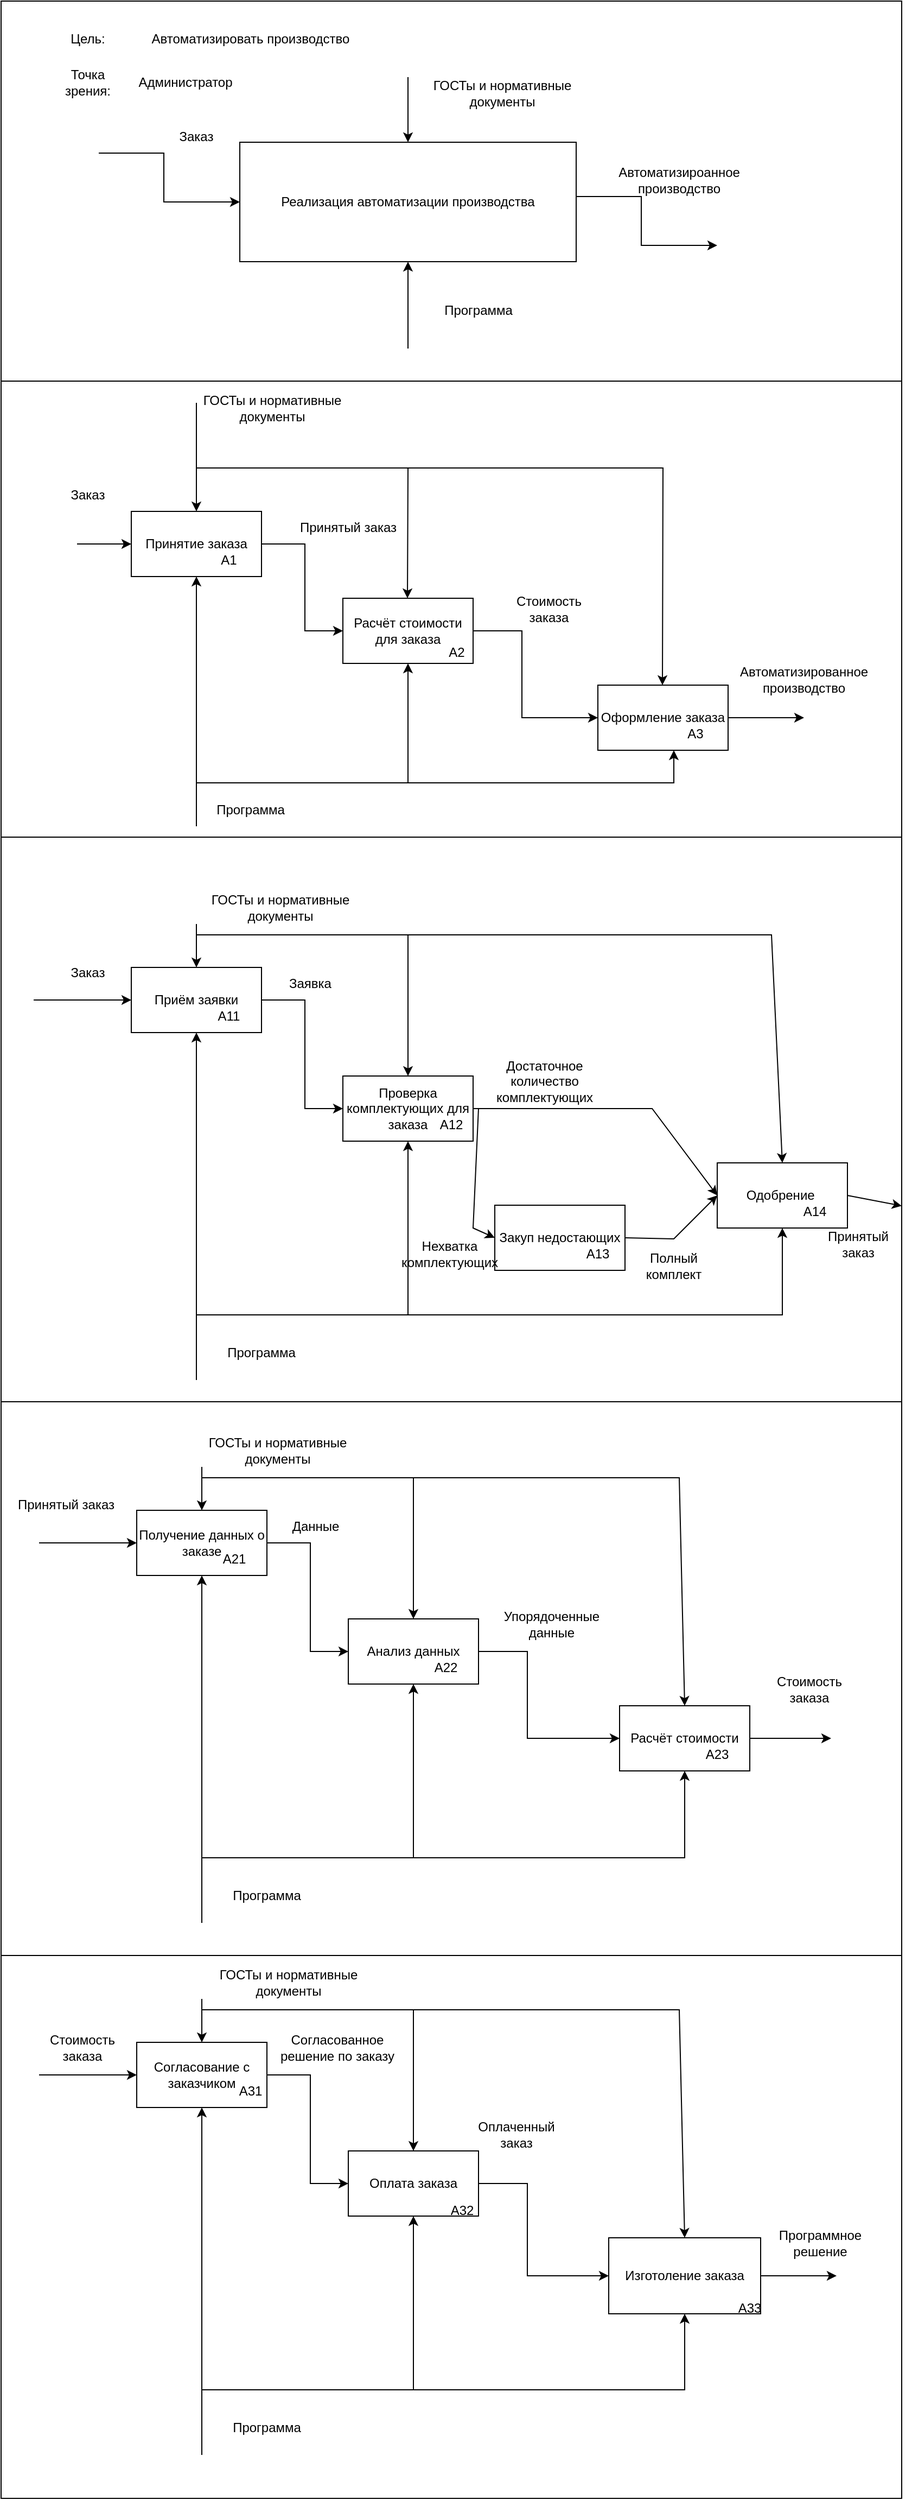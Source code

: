 <mxfile version="22.0.8" type="github">
  <diagram name="Страница — 1" id="eFICceeORej1MZvHSRXp">
    <mxGraphModel dx="1009" dy="542" grid="1" gridSize="10" guides="1" tooltips="1" connect="1" arrows="1" fold="1" page="1" pageScale="1" pageWidth="827" pageHeight="1169" math="0" shadow="0">
      <root>
        <mxCell id="0" />
        <mxCell id="1" parent="0" />
        <mxCell id="Fm9rnHp7RG0YBLzyEwUu-113" value="" style="rounded=0;whiteSpace=wrap;html=1;" vertex="1" parent="1">
          <mxGeometry y="1800" width="830" height="500" as="geometry" />
        </mxCell>
        <mxCell id="Fm9rnHp7RG0YBLzyEwUu-111" value="" style="rounded=0;whiteSpace=wrap;html=1;" vertex="1" parent="1">
          <mxGeometry y="1290" width="830" height="510" as="geometry" />
        </mxCell>
        <mxCell id="Fm9rnHp7RG0YBLzyEwUu-110" value="" style="rounded=0;whiteSpace=wrap;html=1;" vertex="1" parent="1">
          <mxGeometry y="770" width="830" height="520" as="geometry" />
        </mxCell>
        <mxCell id="Fm9rnHp7RG0YBLzyEwUu-38" value="" style="rounded=0;whiteSpace=wrap;html=1;shadow=0;" vertex="1" parent="1">
          <mxGeometry y="350" width="830" height="420" as="geometry" />
        </mxCell>
        <mxCell id="Fm9rnHp7RG0YBLzyEwUu-37" value="" style="rounded=0;whiteSpace=wrap;html=1;shadow=0;" vertex="1" parent="1">
          <mxGeometry width="830" height="350" as="geometry" />
        </mxCell>
        <mxCell id="Fm9rnHp7RG0YBLzyEwUu-2" value="Реализация автоматизации производства" style="rounded=0;whiteSpace=wrap;html=1;" vertex="1" parent="1">
          <mxGeometry x="220" y="130" width="310" height="110" as="geometry" />
        </mxCell>
        <mxCell id="Fm9rnHp7RG0YBLzyEwUu-3" value="" style="endArrow=classic;html=1;rounded=0;entryX=0;entryY=0.5;entryDx=0;entryDy=0;" edge="1" parent="1" target="Fm9rnHp7RG0YBLzyEwUu-2">
          <mxGeometry width="50" height="50" relative="1" as="geometry">
            <mxPoint x="90" y="140" as="sourcePoint" />
            <mxPoint x="140" y="190" as="targetPoint" />
            <Array as="points">
              <mxPoint x="150" y="140" />
              <mxPoint x="150" y="185" />
            </Array>
          </mxGeometry>
        </mxCell>
        <mxCell id="Fm9rnHp7RG0YBLzyEwUu-4" value="" style="endArrow=classic;html=1;rounded=0;entryX=0;entryY=0.5;entryDx=0;entryDy=0;" edge="1" parent="1">
          <mxGeometry width="50" height="50" relative="1" as="geometry">
            <mxPoint x="530" y="180" as="sourcePoint" />
            <mxPoint x="660" y="225" as="targetPoint" />
            <Array as="points">
              <mxPoint x="590" y="180" />
              <mxPoint x="590" y="225" />
            </Array>
          </mxGeometry>
        </mxCell>
        <mxCell id="Fm9rnHp7RG0YBLzyEwUu-5" value="Заказ" style="text;html=1;strokeColor=none;fillColor=none;align=center;verticalAlign=middle;whiteSpace=wrap;rounded=0;" vertex="1" parent="1">
          <mxGeometry x="150" y="110" width="60" height="30" as="geometry" />
        </mxCell>
        <mxCell id="Fm9rnHp7RG0YBLzyEwUu-6" value="Автоматизироанное производство" style="text;html=1;strokeColor=none;fillColor=none;align=center;verticalAlign=middle;whiteSpace=wrap;rounded=0;" vertex="1" parent="1">
          <mxGeometry x="580" y="150" width="90" height="30" as="geometry" />
        </mxCell>
        <mxCell id="Fm9rnHp7RG0YBLzyEwUu-7" value="Цель:" style="text;html=1;strokeColor=none;fillColor=none;align=center;verticalAlign=middle;whiteSpace=wrap;rounded=0;" vertex="1" parent="1">
          <mxGeometry x="50" y="20" width="60" height="30" as="geometry" />
        </mxCell>
        <mxCell id="Fm9rnHp7RG0YBLzyEwUu-8" value="Точка зрения:" style="text;html=1;strokeColor=none;fillColor=none;align=center;verticalAlign=middle;whiteSpace=wrap;rounded=0;" vertex="1" parent="1">
          <mxGeometry x="50" y="60" width="60" height="30" as="geometry" />
        </mxCell>
        <mxCell id="Fm9rnHp7RG0YBLzyEwUu-9" value="Автоматизировать производство" style="text;html=1;strokeColor=none;fillColor=none;align=center;verticalAlign=middle;whiteSpace=wrap;rounded=0;" vertex="1" parent="1">
          <mxGeometry x="110" y="20" width="240" height="30" as="geometry" />
        </mxCell>
        <mxCell id="Fm9rnHp7RG0YBLzyEwUu-10" value="Администратор" style="text;html=1;strokeColor=none;fillColor=none;align=center;verticalAlign=middle;whiteSpace=wrap;rounded=0;" vertex="1" parent="1">
          <mxGeometry x="110" y="60" width="120" height="30" as="geometry" />
        </mxCell>
        <mxCell id="Fm9rnHp7RG0YBLzyEwUu-11" value="" style="endArrow=classic;html=1;rounded=0;entryX=0.5;entryY=0;entryDx=0;entryDy=0;" edge="1" parent="1" target="Fm9rnHp7RG0YBLzyEwUu-2">
          <mxGeometry width="50" height="50" relative="1" as="geometry">
            <mxPoint x="375" y="70" as="sourcePoint" />
            <mxPoint x="390" y="60" as="targetPoint" />
          </mxGeometry>
        </mxCell>
        <mxCell id="Fm9rnHp7RG0YBLzyEwUu-12" value="ГОСТы и нормативные документы" style="text;html=1;strokeColor=none;fillColor=none;align=center;verticalAlign=middle;whiteSpace=wrap;rounded=0;" vertex="1" parent="1">
          <mxGeometry x="384" y="70" width="156" height="30" as="geometry" />
        </mxCell>
        <mxCell id="Fm9rnHp7RG0YBLzyEwUu-13" value="" style="endArrow=classic;html=1;rounded=0;entryX=0.5;entryY=1;entryDx=0;entryDy=0;" edge="1" parent="1" target="Fm9rnHp7RG0YBLzyEwUu-2">
          <mxGeometry width="50" height="50" relative="1" as="geometry">
            <mxPoint x="375" y="320" as="sourcePoint" />
            <mxPoint x="360" y="280" as="targetPoint" />
          </mxGeometry>
        </mxCell>
        <mxCell id="Fm9rnHp7RG0YBLzyEwUu-14" value="Программа" style="text;html=1;strokeColor=none;fillColor=none;align=center;verticalAlign=middle;whiteSpace=wrap;rounded=0;" vertex="1" parent="1">
          <mxGeometry x="390" y="270" width="100" height="30" as="geometry" />
        </mxCell>
        <mxCell id="Fm9rnHp7RG0YBLzyEwUu-15" value="Принятие заказа" style="rounded=0;whiteSpace=wrap;html=1;" vertex="1" parent="1">
          <mxGeometry x="120" y="470" width="120" height="60" as="geometry" />
        </mxCell>
        <mxCell id="Fm9rnHp7RG0YBLzyEwUu-16" value="Расчёт стоимости для заказа" style="rounded=0;whiteSpace=wrap;html=1;" vertex="1" parent="1">
          <mxGeometry x="315" y="550" width="120" height="60" as="geometry" />
        </mxCell>
        <mxCell id="Fm9rnHp7RG0YBLzyEwUu-17" value="Оформление заказа" style="rounded=0;whiteSpace=wrap;html=1;" vertex="1" parent="1">
          <mxGeometry x="550" y="630" width="120" height="60" as="geometry" />
        </mxCell>
        <mxCell id="Fm9rnHp7RG0YBLzyEwUu-18" value="" style="endArrow=classic;html=1;rounded=0;entryX=0;entryY=0.5;entryDx=0;entryDy=0;" edge="1" parent="1" target="Fm9rnHp7RG0YBLzyEwUu-15">
          <mxGeometry width="50" height="50" relative="1" as="geometry">
            <mxPoint x="70" y="500" as="sourcePoint" />
            <mxPoint x="80" y="490" as="targetPoint" />
          </mxGeometry>
        </mxCell>
        <mxCell id="Fm9rnHp7RG0YBLzyEwUu-19" value="" style="endArrow=classic;html=1;rounded=0;exitX=1;exitY=0.5;exitDx=0;exitDy=0;entryX=0;entryY=0.5;entryDx=0;entryDy=0;" edge="1" parent="1" source="Fm9rnHp7RG0YBLzyEwUu-15" target="Fm9rnHp7RG0YBLzyEwUu-16">
          <mxGeometry width="50" height="50" relative="1" as="geometry">
            <mxPoint x="240" y="580" as="sourcePoint" />
            <mxPoint x="290" y="530" as="targetPoint" />
            <Array as="points">
              <mxPoint x="280" y="500" />
              <mxPoint x="280" y="580" />
            </Array>
          </mxGeometry>
        </mxCell>
        <mxCell id="Fm9rnHp7RG0YBLzyEwUu-20" value="" style="endArrow=classic;html=1;rounded=0;entryX=0;entryY=0.5;entryDx=0;entryDy=0;exitX=1;exitY=0.5;exitDx=0;exitDy=0;" edge="1" parent="1" source="Fm9rnHp7RG0YBLzyEwUu-16" target="Fm9rnHp7RG0YBLzyEwUu-17">
          <mxGeometry width="50" height="50" relative="1" as="geometry">
            <mxPoint x="460" y="690" as="sourcePoint" />
            <mxPoint x="510" y="640" as="targetPoint" />
            <Array as="points">
              <mxPoint x="480" y="580" />
              <mxPoint x="480" y="660" />
            </Array>
          </mxGeometry>
        </mxCell>
        <mxCell id="Fm9rnHp7RG0YBLzyEwUu-21" value="" style="endArrow=classic;html=1;rounded=0;entryX=0.5;entryY=0;entryDx=0;entryDy=0;" edge="1" parent="1" target="Fm9rnHp7RG0YBLzyEwUu-15">
          <mxGeometry width="50" height="50" relative="1" as="geometry">
            <mxPoint x="180" y="370" as="sourcePoint" />
            <mxPoint x="180" y="300" as="targetPoint" />
          </mxGeometry>
        </mxCell>
        <mxCell id="Fm9rnHp7RG0YBLzyEwUu-22" value="" style="endArrow=classic;html=1;rounded=0;entryX=0.5;entryY=1;entryDx=0;entryDy=0;" edge="1" parent="1" target="Fm9rnHp7RG0YBLzyEwUu-15">
          <mxGeometry width="50" height="50" relative="1" as="geometry">
            <mxPoint x="180" y="760" as="sourcePoint" />
            <mxPoint x="179.5" y="550" as="targetPoint" />
          </mxGeometry>
        </mxCell>
        <mxCell id="Fm9rnHp7RG0YBLzyEwUu-23" value="" style="endArrow=classic;html=1;rounded=0;entryX=0.5;entryY=0;entryDx=0;entryDy=0;" edge="1" parent="1">
          <mxGeometry width="50" height="50" relative="1" as="geometry">
            <mxPoint x="370" y="430" as="sourcePoint" />
            <mxPoint x="609.5" y="630" as="targetPoint" />
            <Array as="points">
              <mxPoint x="610" y="430" />
            </Array>
          </mxGeometry>
        </mxCell>
        <mxCell id="Fm9rnHp7RG0YBLzyEwUu-25" value="" style="endArrow=classic;html=1;rounded=0;entryX=0.5;entryY=0;entryDx=0;entryDy=0;" edge="1" parent="1">
          <mxGeometry width="50" height="50" relative="1" as="geometry">
            <mxPoint x="180" y="430" as="sourcePoint" />
            <mxPoint x="374.5" y="550" as="targetPoint" />
            <Array as="points">
              <mxPoint x="375" y="430" />
            </Array>
          </mxGeometry>
        </mxCell>
        <mxCell id="Fm9rnHp7RG0YBLzyEwUu-26" value="" style="endArrow=classic;html=1;rounded=0;" edge="1" parent="1">
          <mxGeometry width="50" height="50" relative="1" as="geometry">
            <mxPoint x="360" y="720" as="sourcePoint" />
            <mxPoint x="620" y="690" as="targetPoint" />
            <Array as="points">
              <mxPoint x="620" y="720" />
            </Array>
          </mxGeometry>
        </mxCell>
        <mxCell id="Fm9rnHp7RG0YBLzyEwUu-27" value="" style="endArrow=classic;html=1;rounded=0;entryX=0.5;entryY=1;entryDx=0;entryDy=0;" edge="1" parent="1" target="Fm9rnHp7RG0YBLzyEwUu-16">
          <mxGeometry width="50" height="50" relative="1" as="geometry">
            <mxPoint x="180" y="720" as="sourcePoint" />
            <mxPoint x="310" y="700" as="targetPoint" />
            <Array as="points">
              <mxPoint x="375" y="720" />
            </Array>
          </mxGeometry>
        </mxCell>
        <mxCell id="Fm9rnHp7RG0YBLzyEwUu-28" value="ГОСТы и нормативные документы" style="text;html=1;strokeColor=none;fillColor=none;align=center;verticalAlign=middle;whiteSpace=wrap;rounded=0;" vertex="1" parent="1">
          <mxGeometry x="180" y="360" width="140" height="30" as="geometry" />
        </mxCell>
        <mxCell id="Fm9rnHp7RG0YBLzyEwUu-29" value="Программа" style="text;html=1;strokeColor=none;fillColor=none;align=center;verticalAlign=middle;whiteSpace=wrap;rounded=0;" vertex="1" parent="1">
          <mxGeometry x="185" y="730" width="90" height="30" as="geometry" />
        </mxCell>
        <mxCell id="Fm9rnHp7RG0YBLzyEwUu-30" value="" style="endArrow=classic;html=1;rounded=0;exitX=1;exitY=0.5;exitDx=0;exitDy=0;" edge="1" parent="1" source="Fm9rnHp7RG0YBLzyEwUu-17">
          <mxGeometry width="50" height="50" relative="1" as="geometry">
            <mxPoint x="690" y="670" as="sourcePoint" />
            <mxPoint x="740" y="660" as="targetPoint" />
          </mxGeometry>
        </mxCell>
        <mxCell id="Fm9rnHp7RG0YBLzyEwUu-31" value="Заказ" style="text;html=1;strokeColor=none;fillColor=none;align=center;verticalAlign=middle;whiteSpace=wrap;rounded=0;" vertex="1" parent="1">
          <mxGeometry x="50" y="440" width="60" height="30" as="geometry" />
        </mxCell>
        <mxCell id="Fm9rnHp7RG0YBLzyEwUu-32" value="Автоматизированное производство" style="text;html=1;strokeColor=none;fillColor=none;align=center;verticalAlign=middle;whiteSpace=wrap;rounded=0;" vertex="1" parent="1">
          <mxGeometry x="680" y="610" width="120" height="30" as="geometry" />
        </mxCell>
        <mxCell id="Fm9rnHp7RG0YBLzyEwUu-33" value="А1" style="text;html=1;strokeColor=none;fillColor=none;align=center;verticalAlign=middle;whiteSpace=wrap;rounded=0;" vertex="1" parent="1">
          <mxGeometry x="180" y="500" width="60" height="30" as="geometry" />
        </mxCell>
        <mxCell id="Fm9rnHp7RG0YBLzyEwUu-34" value="А2" style="text;html=1;strokeColor=none;fillColor=none;align=center;verticalAlign=middle;whiteSpace=wrap;rounded=0;" vertex="1" parent="1">
          <mxGeometry x="390" y="585" width="60" height="30" as="geometry" />
        </mxCell>
        <mxCell id="Fm9rnHp7RG0YBLzyEwUu-35" value="А3" style="text;html=1;strokeColor=none;fillColor=none;align=center;verticalAlign=middle;whiteSpace=wrap;rounded=0;" vertex="1" parent="1">
          <mxGeometry x="610" y="660" width="60" height="30" as="geometry" />
        </mxCell>
        <mxCell id="Fm9rnHp7RG0YBLzyEwUu-40" value="Приём заявки" style="rounded=0;whiteSpace=wrap;html=1;" vertex="1" parent="1">
          <mxGeometry x="120" y="890" width="120" height="60" as="geometry" />
        </mxCell>
        <mxCell id="Fm9rnHp7RG0YBLzyEwUu-41" value="Проверка комплектующих для заказа" style="rounded=0;whiteSpace=wrap;html=1;" vertex="1" parent="1">
          <mxGeometry x="315" y="990" width="120" height="60" as="geometry" />
        </mxCell>
        <mxCell id="Fm9rnHp7RG0YBLzyEwUu-42" value="Одобрение&amp;nbsp;" style="rounded=0;whiteSpace=wrap;html=1;" vertex="1" parent="1">
          <mxGeometry x="660" y="1070" width="120" height="60" as="geometry" />
        </mxCell>
        <mxCell id="Fm9rnHp7RG0YBLzyEwUu-43" value="" style="endArrow=classic;html=1;rounded=0;entryX=0;entryY=0.5;entryDx=0;entryDy=0;" edge="1" parent="1" target="Fm9rnHp7RG0YBLzyEwUu-41">
          <mxGeometry width="50" height="50" relative="1" as="geometry">
            <mxPoint x="240" y="920" as="sourcePoint" />
            <mxPoint x="290" y="870" as="targetPoint" />
            <Array as="points">
              <mxPoint x="280" y="920" />
              <mxPoint x="280" y="1020" />
            </Array>
          </mxGeometry>
        </mxCell>
        <mxCell id="Fm9rnHp7RG0YBLzyEwUu-45" value="Принятый заказ" style="text;html=1;strokeColor=none;fillColor=none;align=center;verticalAlign=middle;whiteSpace=wrap;rounded=0;" vertex="1" parent="1">
          <mxGeometry x="270" y="470" width="100" height="30" as="geometry" />
        </mxCell>
        <mxCell id="Fm9rnHp7RG0YBLzyEwUu-46" value="Стоимость заказа" style="text;html=1;strokeColor=none;fillColor=none;align=center;verticalAlign=middle;whiteSpace=wrap;rounded=0;" vertex="1" parent="1">
          <mxGeometry x="460" y="545" width="90" height="30" as="geometry" />
        </mxCell>
        <mxCell id="Fm9rnHp7RG0YBLzyEwUu-47" value="" style="endArrow=classic;html=1;rounded=0;entryX=0.5;entryY=1;entryDx=0;entryDy=0;" edge="1" parent="1" target="Fm9rnHp7RG0YBLzyEwUu-40">
          <mxGeometry width="50" height="50" relative="1" as="geometry">
            <mxPoint x="180" y="1270" as="sourcePoint" />
            <mxPoint x="170" y="1010" as="targetPoint" />
            <Array as="points">
              <mxPoint x="180" y="1220" />
            </Array>
          </mxGeometry>
        </mxCell>
        <mxCell id="Fm9rnHp7RG0YBLzyEwUu-48" value="" style="endArrow=classic;html=1;rounded=0;entryX=0.5;entryY=1;entryDx=0;entryDy=0;" edge="1" parent="1" target="Fm9rnHp7RG0YBLzyEwUu-41">
          <mxGeometry width="50" height="50" relative="1" as="geometry">
            <mxPoint x="180" y="1210" as="sourcePoint" />
            <mxPoint x="380" y="1090" as="targetPoint" />
            <Array as="points">
              <mxPoint x="375" y="1210" />
            </Array>
          </mxGeometry>
        </mxCell>
        <mxCell id="Fm9rnHp7RG0YBLzyEwUu-49" value="" style="endArrow=classic;html=1;rounded=0;entryX=0.5;entryY=1;entryDx=0;entryDy=0;" edge="1" parent="1" target="Fm9rnHp7RG0YBLzyEwUu-42">
          <mxGeometry width="50" height="50" relative="1" as="geometry">
            <mxPoint x="370" y="1210" as="sourcePoint" />
            <mxPoint x="620" y="1170" as="targetPoint" />
            <Array as="points">
              <mxPoint x="720" y="1210" />
            </Array>
          </mxGeometry>
        </mxCell>
        <mxCell id="Fm9rnHp7RG0YBLzyEwUu-50" value="" style="endArrow=classic;html=1;rounded=0;entryX=0;entryY=0.5;entryDx=0;entryDy=0;" edge="1" parent="1" target="Fm9rnHp7RG0YBLzyEwUu-40">
          <mxGeometry width="50" height="50" relative="1" as="geometry">
            <mxPoint x="30" y="920" as="sourcePoint" />
            <mxPoint x="80" y="920" as="targetPoint" />
          </mxGeometry>
        </mxCell>
        <mxCell id="Fm9rnHp7RG0YBLzyEwUu-51" value="" style="endArrow=classic;html=1;rounded=0;entryX=0.5;entryY=0;entryDx=0;entryDy=0;" edge="1" parent="1" target="Fm9rnHp7RG0YBLzyEwUu-40">
          <mxGeometry width="50" height="50" relative="1" as="geometry">
            <mxPoint x="180" y="850" as="sourcePoint" />
            <mxPoint x="200" y="840" as="targetPoint" />
          </mxGeometry>
        </mxCell>
        <mxCell id="Fm9rnHp7RG0YBLzyEwUu-52" value="" style="endArrow=classic;html=1;rounded=0;entryX=0.5;entryY=0;entryDx=0;entryDy=0;" edge="1" parent="1" target="Fm9rnHp7RG0YBLzyEwUu-41">
          <mxGeometry width="50" height="50" relative="1" as="geometry">
            <mxPoint x="180" y="860" as="sourcePoint" />
            <mxPoint x="370" y="870" as="targetPoint" />
            <Array as="points">
              <mxPoint x="375" y="860" />
            </Array>
          </mxGeometry>
        </mxCell>
        <mxCell id="Fm9rnHp7RG0YBLzyEwUu-53" value="" style="endArrow=classic;html=1;rounded=0;entryX=0.5;entryY=0;entryDx=0;entryDy=0;" edge="1" parent="1" target="Fm9rnHp7RG0YBLzyEwUu-42">
          <mxGeometry width="50" height="50" relative="1" as="geometry">
            <mxPoint x="360" y="860" as="sourcePoint" />
            <mxPoint x="560" y="880" as="targetPoint" />
            <Array as="points">
              <mxPoint x="710" y="860" />
            </Array>
          </mxGeometry>
        </mxCell>
        <mxCell id="Fm9rnHp7RG0YBLzyEwUu-54" value="" style="endArrow=classic;html=1;rounded=0;exitX=1;exitY=0.5;exitDx=0;exitDy=0;" edge="1" parent="1" source="Fm9rnHp7RG0YBLzyEwUu-42" target="Fm9rnHp7RG0YBLzyEwUu-110">
          <mxGeometry width="50" height="50" relative="1" as="geometry">
            <mxPoint x="710" y="1120" as="sourcePoint" />
            <mxPoint x="760" y="1100" as="targetPoint" />
          </mxGeometry>
        </mxCell>
        <mxCell id="Fm9rnHp7RG0YBLzyEwUu-55" value="Заказ" style="text;html=1;strokeColor=none;fillColor=none;align=center;verticalAlign=middle;whiteSpace=wrap;rounded=0;" vertex="1" parent="1">
          <mxGeometry x="50" y="880" width="60" height="30" as="geometry" />
        </mxCell>
        <mxCell id="Fm9rnHp7RG0YBLzyEwUu-56" value="ГОСТы и нормативные документы" style="text;html=1;strokeColor=none;fillColor=none;align=center;verticalAlign=middle;whiteSpace=wrap;rounded=0;" vertex="1" parent="1">
          <mxGeometry x="185" y="820" width="145" height="30" as="geometry" />
        </mxCell>
        <mxCell id="Fm9rnHp7RG0YBLzyEwUu-57" value="Заявка" style="text;html=1;strokeColor=none;fillColor=none;align=center;verticalAlign=middle;whiteSpace=wrap;rounded=0;" vertex="1" parent="1">
          <mxGeometry x="255" y="890" width="60" height="30" as="geometry" />
        </mxCell>
        <mxCell id="Fm9rnHp7RG0YBLzyEwUu-59" value="Принятый заказ" style="text;html=1;strokeColor=none;fillColor=none;align=center;verticalAlign=middle;whiteSpace=wrap;rounded=0;" vertex="1" parent="1">
          <mxGeometry x="750" y="1130" width="80" height="30" as="geometry" />
        </mxCell>
        <mxCell id="Fm9rnHp7RG0YBLzyEwUu-60" value="Программа" style="text;html=1;strokeColor=none;fillColor=none;align=center;verticalAlign=middle;whiteSpace=wrap;rounded=0;" vertex="1" parent="1">
          <mxGeometry x="200" y="1230" width="80" height="30" as="geometry" />
        </mxCell>
        <mxCell id="Fm9rnHp7RG0YBLzyEwUu-61" value="А11" style="text;html=1;strokeColor=none;fillColor=none;align=center;verticalAlign=middle;whiteSpace=wrap;rounded=0;" vertex="1" parent="1">
          <mxGeometry x="180" y="920" width="60" height="30" as="geometry" />
        </mxCell>
        <mxCell id="Fm9rnHp7RG0YBLzyEwUu-62" value="А12" style="text;html=1;strokeColor=none;fillColor=none;align=center;verticalAlign=middle;whiteSpace=wrap;rounded=0;" vertex="1" parent="1">
          <mxGeometry x="385" y="1020" width="60" height="30" as="geometry" />
        </mxCell>
        <mxCell id="Fm9rnHp7RG0YBLzyEwUu-63" value="А14" style="text;html=1;strokeColor=none;fillColor=none;align=center;verticalAlign=middle;whiteSpace=wrap;rounded=0;" vertex="1" parent="1">
          <mxGeometry x="720" y="1100" width="60" height="30" as="geometry" />
        </mxCell>
        <mxCell id="Fm9rnHp7RG0YBLzyEwUu-64" value="Получение данных о заказе" style="rounded=0;whiteSpace=wrap;html=1;" vertex="1" parent="1">
          <mxGeometry x="125" y="1390" width="120" height="60" as="geometry" />
        </mxCell>
        <mxCell id="Fm9rnHp7RG0YBLzyEwUu-65" value="Анализ данных" style="rounded=0;whiteSpace=wrap;html=1;" vertex="1" parent="1">
          <mxGeometry x="320" y="1490" width="120" height="60" as="geometry" />
        </mxCell>
        <mxCell id="Fm9rnHp7RG0YBLzyEwUu-66" value="Расчёт стоимости" style="rounded=0;whiteSpace=wrap;html=1;" vertex="1" parent="1">
          <mxGeometry x="570" y="1570" width="120" height="60" as="geometry" />
        </mxCell>
        <mxCell id="Fm9rnHp7RG0YBLzyEwUu-67" value="" style="endArrow=classic;html=1;rounded=0;entryX=0;entryY=0.5;entryDx=0;entryDy=0;" edge="1" parent="1" target="Fm9rnHp7RG0YBLzyEwUu-65">
          <mxGeometry width="50" height="50" relative="1" as="geometry">
            <mxPoint x="245" y="1420" as="sourcePoint" />
            <mxPoint x="295" y="1370" as="targetPoint" />
            <Array as="points">
              <mxPoint x="285" y="1420" />
              <mxPoint x="285" y="1520" />
            </Array>
          </mxGeometry>
        </mxCell>
        <mxCell id="Fm9rnHp7RG0YBLzyEwUu-68" value="" style="endArrow=classic;html=1;rounded=0;entryX=0;entryY=0.5;entryDx=0;entryDy=0;exitX=1;exitY=0.5;exitDx=0;exitDy=0;" edge="1" parent="1" source="Fm9rnHp7RG0YBLzyEwUu-65" target="Fm9rnHp7RG0YBLzyEwUu-66">
          <mxGeometry width="50" height="50" relative="1" as="geometry">
            <mxPoint x="455" y="1590" as="sourcePoint" />
            <mxPoint x="505" y="1540" as="targetPoint" />
            <Array as="points">
              <mxPoint x="485" y="1520" />
              <mxPoint x="485" y="1600" />
            </Array>
          </mxGeometry>
        </mxCell>
        <mxCell id="Fm9rnHp7RG0YBLzyEwUu-69" value="" style="endArrow=classic;html=1;rounded=0;entryX=0.5;entryY=1;entryDx=0;entryDy=0;" edge="1" parent="1" target="Fm9rnHp7RG0YBLzyEwUu-64">
          <mxGeometry width="50" height="50" relative="1" as="geometry">
            <mxPoint x="185" y="1770" as="sourcePoint" />
            <mxPoint x="175" y="1510" as="targetPoint" />
            <Array as="points">
              <mxPoint x="185" y="1720" />
            </Array>
          </mxGeometry>
        </mxCell>
        <mxCell id="Fm9rnHp7RG0YBLzyEwUu-70" value="" style="endArrow=classic;html=1;rounded=0;entryX=0.5;entryY=1;entryDx=0;entryDy=0;" edge="1" parent="1" target="Fm9rnHp7RG0YBLzyEwUu-65">
          <mxGeometry width="50" height="50" relative="1" as="geometry">
            <mxPoint x="185" y="1710" as="sourcePoint" />
            <mxPoint x="385" y="1590" as="targetPoint" />
            <Array as="points">
              <mxPoint x="380" y="1710" />
            </Array>
          </mxGeometry>
        </mxCell>
        <mxCell id="Fm9rnHp7RG0YBLzyEwUu-71" value="" style="endArrow=classic;html=1;rounded=0;entryX=0.5;entryY=1;entryDx=0;entryDy=0;" edge="1" parent="1" target="Fm9rnHp7RG0YBLzyEwUu-66">
          <mxGeometry width="50" height="50" relative="1" as="geometry">
            <mxPoint x="375" y="1710" as="sourcePoint" />
            <mxPoint x="625" y="1670" as="targetPoint" />
            <Array as="points">
              <mxPoint x="630" y="1710" />
            </Array>
          </mxGeometry>
        </mxCell>
        <mxCell id="Fm9rnHp7RG0YBLzyEwUu-72" value="" style="endArrow=classic;html=1;rounded=0;entryX=0;entryY=0.5;entryDx=0;entryDy=0;" edge="1" parent="1" target="Fm9rnHp7RG0YBLzyEwUu-64">
          <mxGeometry width="50" height="50" relative="1" as="geometry">
            <mxPoint x="35" y="1420" as="sourcePoint" />
            <mxPoint x="85" y="1420" as="targetPoint" />
          </mxGeometry>
        </mxCell>
        <mxCell id="Fm9rnHp7RG0YBLzyEwUu-73" value="" style="endArrow=classic;html=1;rounded=0;entryX=0.5;entryY=0;entryDx=0;entryDy=0;" edge="1" parent="1" target="Fm9rnHp7RG0YBLzyEwUu-64">
          <mxGeometry width="50" height="50" relative="1" as="geometry">
            <mxPoint x="185" y="1350" as="sourcePoint" />
            <mxPoint x="205" y="1340" as="targetPoint" />
          </mxGeometry>
        </mxCell>
        <mxCell id="Fm9rnHp7RG0YBLzyEwUu-74" value="" style="endArrow=classic;html=1;rounded=0;entryX=0.5;entryY=0;entryDx=0;entryDy=0;" edge="1" parent="1" target="Fm9rnHp7RG0YBLzyEwUu-65">
          <mxGeometry width="50" height="50" relative="1" as="geometry">
            <mxPoint x="185" y="1360" as="sourcePoint" />
            <mxPoint x="375" y="1370" as="targetPoint" />
            <Array as="points">
              <mxPoint x="380" y="1360" />
            </Array>
          </mxGeometry>
        </mxCell>
        <mxCell id="Fm9rnHp7RG0YBLzyEwUu-75" value="" style="endArrow=classic;html=1;rounded=0;entryX=0.5;entryY=0;entryDx=0;entryDy=0;" edge="1" parent="1" target="Fm9rnHp7RG0YBLzyEwUu-66">
          <mxGeometry width="50" height="50" relative="1" as="geometry">
            <mxPoint x="365" y="1360" as="sourcePoint" />
            <mxPoint x="565" y="1380" as="targetPoint" />
            <Array as="points">
              <mxPoint x="625" y="1360" />
            </Array>
          </mxGeometry>
        </mxCell>
        <mxCell id="Fm9rnHp7RG0YBLzyEwUu-76" value="" style="endArrow=classic;html=1;rounded=0;exitX=1;exitY=0.5;exitDx=0;exitDy=0;" edge="1" parent="1" source="Fm9rnHp7RG0YBLzyEwUu-66">
          <mxGeometry width="50" height="50" relative="1" as="geometry">
            <mxPoint x="715" y="1620" as="sourcePoint" />
            <mxPoint x="765" y="1600" as="targetPoint" />
          </mxGeometry>
        </mxCell>
        <mxCell id="Fm9rnHp7RG0YBLzyEwUu-78" value="ГОСТы и нормативные документы" style="text;html=1;strokeColor=none;fillColor=none;align=center;verticalAlign=middle;whiteSpace=wrap;rounded=0;" vertex="1" parent="1">
          <mxGeometry x="190" y="1320" width="130" height="30" as="geometry" />
        </mxCell>
        <mxCell id="Fm9rnHp7RG0YBLzyEwUu-79" value="Данные" style="text;html=1;strokeColor=none;fillColor=none;align=center;verticalAlign=middle;whiteSpace=wrap;rounded=0;" vertex="1" parent="1">
          <mxGeometry x="260" y="1390" width="60" height="30" as="geometry" />
        </mxCell>
        <mxCell id="Fm9rnHp7RG0YBLzyEwUu-80" value="Упорядоченные данные" style="text;html=1;strokeColor=none;fillColor=none;align=center;verticalAlign=middle;whiteSpace=wrap;rounded=0;" vertex="1" parent="1">
          <mxGeometry x="455" y="1480" width="105" height="30" as="geometry" />
        </mxCell>
        <mxCell id="Fm9rnHp7RG0YBLzyEwUu-81" value="Принятый заказ" style="text;html=1;strokeColor=none;fillColor=none;align=center;verticalAlign=middle;whiteSpace=wrap;rounded=0;" vertex="1" parent="1">
          <mxGeometry x="10" y="1370" width="100" height="30" as="geometry" />
        </mxCell>
        <mxCell id="Fm9rnHp7RG0YBLzyEwUu-82" value="Программа" style="text;html=1;strokeColor=none;fillColor=none;align=center;verticalAlign=middle;whiteSpace=wrap;rounded=0;" vertex="1" parent="1">
          <mxGeometry x="205" y="1730" width="80" height="30" as="geometry" />
        </mxCell>
        <mxCell id="Fm9rnHp7RG0YBLzyEwUu-83" value="А21" style="text;html=1;strokeColor=none;fillColor=none;align=center;verticalAlign=middle;whiteSpace=wrap;rounded=0;" vertex="1" parent="1">
          <mxGeometry x="185" y="1420" width="60" height="30" as="geometry" />
        </mxCell>
        <mxCell id="Fm9rnHp7RG0YBLzyEwUu-84" value="А22" style="text;html=1;strokeColor=none;fillColor=none;align=center;verticalAlign=middle;whiteSpace=wrap;rounded=0;" vertex="1" parent="1">
          <mxGeometry x="380" y="1520" width="60" height="30" as="geometry" />
        </mxCell>
        <mxCell id="Fm9rnHp7RG0YBLzyEwUu-85" value="А23" style="text;html=1;strokeColor=none;fillColor=none;align=center;verticalAlign=middle;whiteSpace=wrap;rounded=0;" vertex="1" parent="1">
          <mxGeometry x="630" y="1600" width="60" height="30" as="geometry" />
        </mxCell>
        <mxCell id="Fm9rnHp7RG0YBLzyEwUu-86" value="Согласование с заказчиком" style="rounded=0;whiteSpace=wrap;html=1;" vertex="1" parent="1">
          <mxGeometry x="125" y="1880" width="120" height="60" as="geometry" />
        </mxCell>
        <mxCell id="Fm9rnHp7RG0YBLzyEwUu-87" value="Оплата заказа" style="rounded=0;whiteSpace=wrap;html=1;" vertex="1" parent="1">
          <mxGeometry x="320" y="1980" width="120" height="60" as="geometry" />
        </mxCell>
        <mxCell id="Fm9rnHp7RG0YBLzyEwUu-88" value="Изготоление заказа" style="rounded=0;whiteSpace=wrap;html=1;" vertex="1" parent="1">
          <mxGeometry x="560" y="2060" width="140" height="70" as="geometry" />
        </mxCell>
        <mxCell id="Fm9rnHp7RG0YBLzyEwUu-89" value="" style="endArrow=classic;html=1;rounded=0;entryX=0;entryY=0.5;entryDx=0;entryDy=0;" edge="1" parent="1" target="Fm9rnHp7RG0YBLzyEwUu-87">
          <mxGeometry width="50" height="50" relative="1" as="geometry">
            <mxPoint x="245" y="1910" as="sourcePoint" />
            <mxPoint x="295" y="1860" as="targetPoint" />
            <Array as="points">
              <mxPoint x="285" y="1910" />
              <mxPoint x="285" y="2010" />
            </Array>
          </mxGeometry>
        </mxCell>
        <mxCell id="Fm9rnHp7RG0YBLzyEwUu-90" value="" style="endArrow=classic;html=1;rounded=0;entryX=0;entryY=0.5;entryDx=0;entryDy=0;exitX=1;exitY=0.5;exitDx=0;exitDy=0;" edge="1" parent="1" source="Fm9rnHp7RG0YBLzyEwUu-87" target="Fm9rnHp7RG0YBLzyEwUu-88">
          <mxGeometry width="50" height="50" relative="1" as="geometry">
            <mxPoint x="455" y="2080" as="sourcePoint" />
            <mxPoint x="505" y="2030" as="targetPoint" />
            <Array as="points">
              <mxPoint x="485" y="2010" />
              <mxPoint x="485" y="2095" />
            </Array>
          </mxGeometry>
        </mxCell>
        <mxCell id="Fm9rnHp7RG0YBLzyEwUu-91" value="" style="endArrow=classic;html=1;rounded=0;entryX=0.5;entryY=1;entryDx=0;entryDy=0;" edge="1" parent="1" target="Fm9rnHp7RG0YBLzyEwUu-86">
          <mxGeometry width="50" height="50" relative="1" as="geometry">
            <mxPoint x="185" y="2260" as="sourcePoint" />
            <mxPoint x="175" y="2000" as="targetPoint" />
            <Array as="points">
              <mxPoint x="185" y="2210" />
            </Array>
          </mxGeometry>
        </mxCell>
        <mxCell id="Fm9rnHp7RG0YBLzyEwUu-92" value="" style="endArrow=classic;html=1;rounded=0;entryX=0.5;entryY=1;entryDx=0;entryDy=0;" edge="1" parent="1" target="Fm9rnHp7RG0YBLzyEwUu-87">
          <mxGeometry width="50" height="50" relative="1" as="geometry">
            <mxPoint x="185" y="2200" as="sourcePoint" />
            <mxPoint x="385" y="2080" as="targetPoint" />
            <Array as="points">
              <mxPoint x="380" y="2200" />
            </Array>
          </mxGeometry>
        </mxCell>
        <mxCell id="Fm9rnHp7RG0YBLzyEwUu-93" value="" style="endArrow=classic;html=1;rounded=0;entryX=0.5;entryY=1;entryDx=0;entryDy=0;" edge="1" parent="1" target="Fm9rnHp7RG0YBLzyEwUu-88">
          <mxGeometry width="50" height="50" relative="1" as="geometry">
            <mxPoint x="375" y="2200" as="sourcePoint" />
            <mxPoint x="625" y="2160" as="targetPoint" />
            <Array as="points">
              <mxPoint x="630" y="2200" />
            </Array>
          </mxGeometry>
        </mxCell>
        <mxCell id="Fm9rnHp7RG0YBLzyEwUu-94" value="" style="endArrow=classic;html=1;rounded=0;entryX=0;entryY=0.5;entryDx=0;entryDy=0;" edge="1" parent="1" target="Fm9rnHp7RG0YBLzyEwUu-86">
          <mxGeometry width="50" height="50" relative="1" as="geometry">
            <mxPoint x="35" y="1910" as="sourcePoint" />
            <mxPoint x="85" y="1910" as="targetPoint" />
          </mxGeometry>
        </mxCell>
        <mxCell id="Fm9rnHp7RG0YBLzyEwUu-95" value="" style="endArrow=classic;html=1;rounded=0;entryX=0.5;entryY=0;entryDx=0;entryDy=0;" edge="1" parent="1" target="Fm9rnHp7RG0YBLzyEwUu-86">
          <mxGeometry width="50" height="50" relative="1" as="geometry">
            <mxPoint x="185" y="1840" as="sourcePoint" />
            <mxPoint x="205" y="1830" as="targetPoint" />
          </mxGeometry>
        </mxCell>
        <mxCell id="Fm9rnHp7RG0YBLzyEwUu-96" value="" style="endArrow=classic;html=1;rounded=0;entryX=0.5;entryY=0;entryDx=0;entryDy=0;" edge="1" parent="1" target="Fm9rnHp7RG0YBLzyEwUu-87">
          <mxGeometry width="50" height="50" relative="1" as="geometry">
            <mxPoint x="185" y="1850" as="sourcePoint" />
            <mxPoint x="375" y="1860" as="targetPoint" />
            <Array as="points">
              <mxPoint x="380" y="1850" />
            </Array>
          </mxGeometry>
        </mxCell>
        <mxCell id="Fm9rnHp7RG0YBLzyEwUu-97" value="" style="endArrow=classic;html=1;rounded=0;entryX=0.5;entryY=0;entryDx=0;entryDy=0;" edge="1" parent="1" target="Fm9rnHp7RG0YBLzyEwUu-88">
          <mxGeometry width="50" height="50" relative="1" as="geometry">
            <mxPoint x="365" y="1850" as="sourcePoint" />
            <mxPoint x="565" y="1870" as="targetPoint" />
            <Array as="points">
              <mxPoint x="625" y="1850" />
            </Array>
          </mxGeometry>
        </mxCell>
        <mxCell id="Fm9rnHp7RG0YBLzyEwUu-98" value="" style="endArrow=classic;html=1;rounded=0;exitX=1;exitY=0.5;exitDx=0;exitDy=0;" edge="1" parent="1" source="Fm9rnHp7RG0YBLzyEwUu-88">
          <mxGeometry width="50" height="50" relative="1" as="geometry">
            <mxPoint x="715" y="2110" as="sourcePoint" />
            <mxPoint x="770" y="2095" as="targetPoint" />
          </mxGeometry>
        </mxCell>
        <mxCell id="Fm9rnHp7RG0YBLzyEwUu-100" value="ГОСТы и нормативные документы" style="text;html=1;strokeColor=none;fillColor=none;align=center;verticalAlign=middle;whiteSpace=wrap;rounded=0;" vertex="1" parent="1">
          <mxGeometry x="190" y="1810" width="150" height="30" as="geometry" />
        </mxCell>
        <mxCell id="Fm9rnHp7RG0YBLzyEwUu-101" value="Согласованное решение по заказу" style="text;html=1;strokeColor=none;fillColor=none;align=center;verticalAlign=middle;whiteSpace=wrap;rounded=0;" vertex="1" parent="1">
          <mxGeometry x="255" y="1870" width="110" height="30" as="geometry" />
        </mxCell>
        <mxCell id="Fm9rnHp7RG0YBLzyEwUu-102" value="Оплаченный заказ" style="text;html=1;strokeColor=none;fillColor=none;align=center;verticalAlign=middle;whiteSpace=wrap;rounded=0;" vertex="1" parent="1">
          <mxGeometry x="445" y="1950" width="60" height="30" as="geometry" />
        </mxCell>
        <mxCell id="Fm9rnHp7RG0YBLzyEwUu-103" value="Программное решение" style="text;html=1;strokeColor=none;fillColor=none;align=center;verticalAlign=middle;whiteSpace=wrap;rounded=0;" vertex="1" parent="1">
          <mxGeometry x="705" y="2050" width="100" height="30" as="geometry" />
        </mxCell>
        <mxCell id="Fm9rnHp7RG0YBLzyEwUu-104" value="Программа" style="text;html=1;strokeColor=none;fillColor=none;align=center;verticalAlign=middle;whiteSpace=wrap;rounded=0;" vertex="1" parent="1">
          <mxGeometry x="205" y="2220" width="80" height="30" as="geometry" />
        </mxCell>
        <mxCell id="Fm9rnHp7RG0YBLzyEwUu-105" value="А31" style="text;html=1;strokeColor=none;fillColor=none;align=center;verticalAlign=middle;whiteSpace=wrap;rounded=0;" vertex="1" parent="1">
          <mxGeometry x="200" y="1910" width="60" height="30" as="geometry" />
        </mxCell>
        <mxCell id="Fm9rnHp7RG0YBLzyEwUu-106" value="А32" style="text;html=1;strokeColor=none;fillColor=none;align=center;verticalAlign=middle;whiteSpace=wrap;rounded=0;" vertex="1" parent="1">
          <mxGeometry x="395" y="2020" width="60" height="30" as="geometry" />
        </mxCell>
        <mxCell id="Fm9rnHp7RG0YBLzyEwUu-107" value="А33" style="text;html=1;strokeColor=none;fillColor=none;align=center;verticalAlign=middle;whiteSpace=wrap;rounded=0;" vertex="1" parent="1">
          <mxGeometry x="660" y="2110" width="60" height="30" as="geometry" />
        </mxCell>
        <mxCell id="Fm9rnHp7RG0YBLzyEwUu-108" value="Стоимость заказа" style="text;html=1;strokeColor=none;fillColor=none;align=center;verticalAlign=middle;whiteSpace=wrap;rounded=0;" vertex="1" parent="1">
          <mxGeometry x="700" y="1540" width="90" height="30" as="geometry" />
        </mxCell>
        <mxCell id="Fm9rnHp7RG0YBLzyEwUu-109" value="Стоимость заказа" style="text;html=1;strokeColor=none;fillColor=none;align=center;verticalAlign=middle;whiteSpace=wrap;rounded=0;" vertex="1" parent="1">
          <mxGeometry x="30" y="1870" width="90" height="30" as="geometry" />
        </mxCell>
        <mxCell id="Fm9rnHp7RG0YBLzyEwUu-115" value="Закуп недостающих" style="rounded=0;whiteSpace=wrap;html=1;" vertex="1" parent="1">
          <mxGeometry x="455" y="1109" width="120" height="60" as="geometry" />
        </mxCell>
        <mxCell id="Fm9rnHp7RG0YBLzyEwUu-116" value="" style="endArrow=classic;html=1;rounded=0;entryX=0;entryY=0.5;entryDx=0;entryDy=0;exitX=1;exitY=0.5;exitDx=0;exitDy=0;" edge="1" parent="1" source="Fm9rnHp7RG0YBLzyEwUu-41" target="Fm9rnHp7RG0YBLzyEwUu-115">
          <mxGeometry width="50" height="50" relative="1" as="geometry">
            <mxPoint x="390" y="1140" as="sourcePoint" />
            <mxPoint x="440" y="1090" as="targetPoint" />
            <Array as="points">
              <mxPoint x="440" y="1020" />
              <mxPoint x="435" y="1130" />
            </Array>
          </mxGeometry>
        </mxCell>
        <mxCell id="Fm9rnHp7RG0YBLzyEwUu-117" value="Нехватка комплектующих" style="text;html=1;strokeColor=none;fillColor=none;align=center;verticalAlign=middle;whiteSpace=wrap;rounded=0;" vertex="1" parent="1">
          <mxGeometry x="366" y="1139" width="95" height="30" as="geometry" />
        </mxCell>
        <mxCell id="Fm9rnHp7RG0YBLzyEwUu-118" value="" style="endArrow=classic;html=1;rounded=0;exitX=1;exitY=0.5;exitDx=0;exitDy=0;entryX=0;entryY=0.5;entryDx=0;entryDy=0;" edge="1" parent="1" source="Fm9rnHp7RG0YBLzyEwUu-41" target="Fm9rnHp7RG0YBLzyEwUu-42">
          <mxGeometry width="50" height="50" relative="1" as="geometry">
            <mxPoint x="440" y="970" as="sourcePoint" />
            <mxPoint x="480" y="1000" as="targetPoint" />
            <Array as="points">
              <mxPoint x="530" y="1020" />
              <mxPoint x="600" y="1020" />
            </Array>
          </mxGeometry>
        </mxCell>
        <mxCell id="Fm9rnHp7RG0YBLzyEwUu-119" value="Достаточное количество комплектующих" style="text;html=1;strokeColor=none;fillColor=none;align=center;verticalAlign=middle;whiteSpace=wrap;rounded=0;" vertex="1" parent="1">
          <mxGeometry x="461" y="980" width="80" height="30" as="geometry" />
        </mxCell>
        <mxCell id="Fm9rnHp7RG0YBLzyEwUu-120" value="" style="endArrow=classic;html=1;rounded=0;entryX=0;entryY=0.5;entryDx=0;entryDy=0;exitX=1;exitY=0.5;exitDx=0;exitDy=0;" edge="1" parent="1" source="Fm9rnHp7RG0YBLzyEwUu-115" target="Fm9rnHp7RG0YBLzyEwUu-42">
          <mxGeometry width="50" height="50" relative="1" as="geometry">
            <mxPoint x="570" y="1220" as="sourcePoint" />
            <mxPoint x="620" y="1170" as="targetPoint" />
            <Array as="points">
              <mxPoint x="620" y="1140" />
            </Array>
          </mxGeometry>
        </mxCell>
        <mxCell id="Fm9rnHp7RG0YBLzyEwUu-121" value="Полный комплект" style="text;html=1;strokeColor=none;fillColor=none;align=center;verticalAlign=middle;whiteSpace=wrap;rounded=0;" vertex="1" parent="1">
          <mxGeometry x="590" y="1150" width="60" height="30" as="geometry" />
        </mxCell>
        <mxCell id="Fm9rnHp7RG0YBLzyEwUu-122" value="А13" style="text;html=1;strokeColor=none;fillColor=none;align=center;verticalAlign=middle;whiteSpace=wrap;rounded=0;" vertex="1" parent="1">
          <mxGeometry x="520" y="1139" width="60" height="30" as="geometry" />
        </mxCell>
      </root>
    </mxGraphModel>
  </diagram>
</mxfile>
